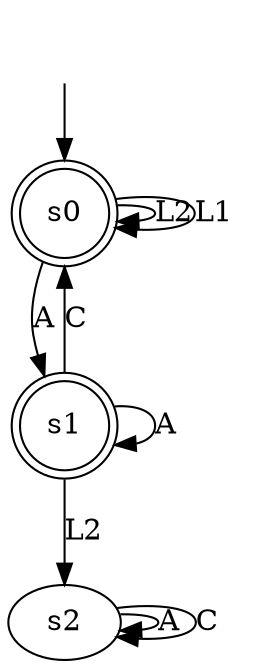 digraph system_dfa {
s0 [label=s0, shape=doublecircle];
s1 [label=s1, shape=doublecircle];
s2 [label=s2];
s0 -> s0  [label=L2];
s0 -> s0  [label=L1];
s0 -> s1  [label=A];
s1 -> s1  [label=A];
s1 -> s2  [label=L2];
s1 -> s0  [label=C];
s2 -> s2  [label=A];
s2 -> s2  [label=C];
__start0 [label="", shape=none];
__start0 -> s0  [label=""];
}
